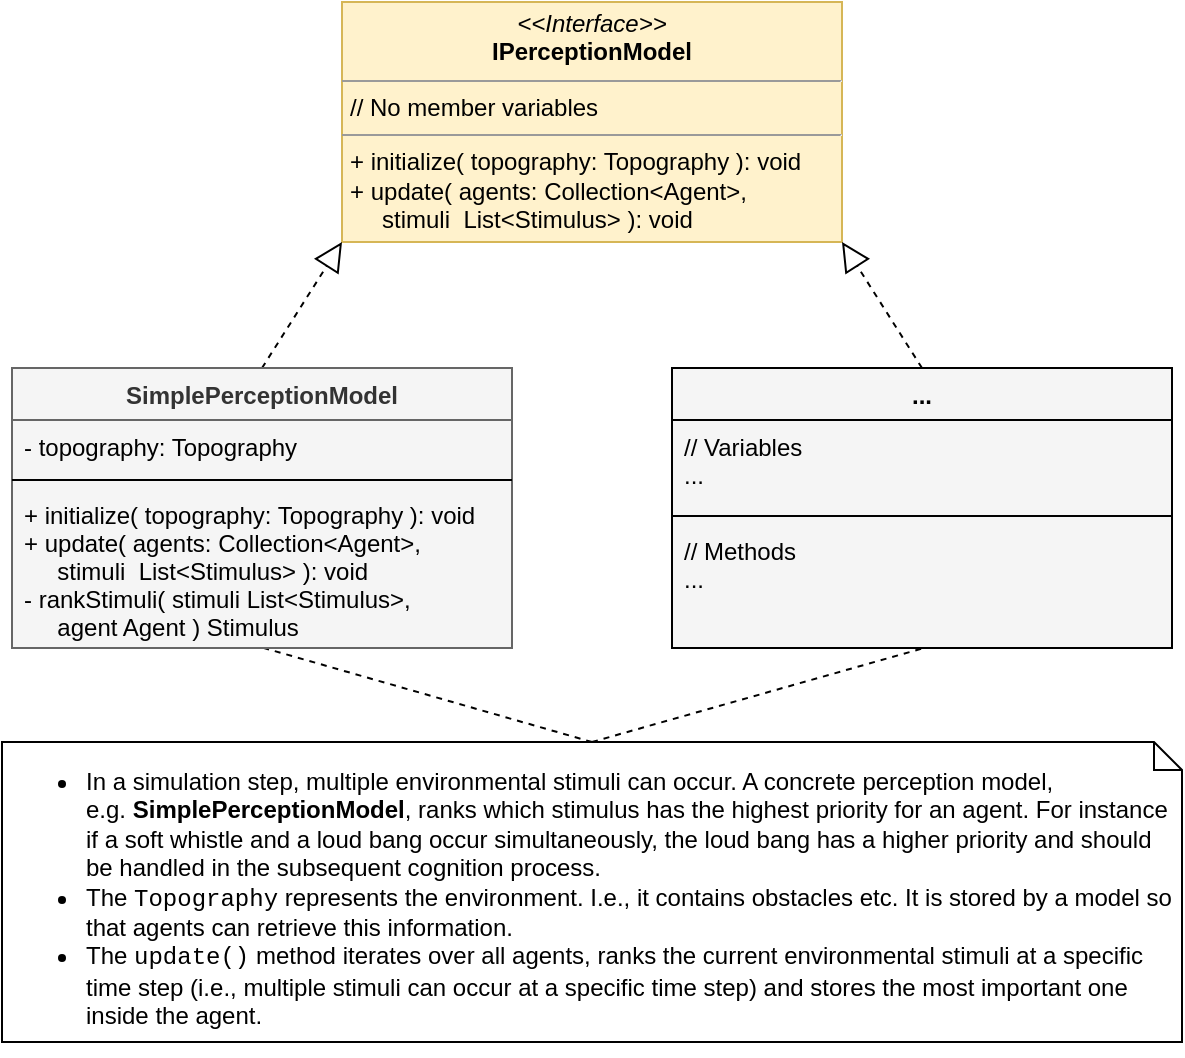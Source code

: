 <mxfile version="13.0.3" type="device"><diagram id="C5RBs43oDa-KdzZeNtuy" name="Page-1"><mxGraphModel dx="1088" dy="801" grid="0" gridSize="10" guides="1" tooltips="1" connect="1" arrows="1" fold="1" page="1" pageScale="1" pageWidth="827" pageHeight="1169" math="0" shadow="0"><root><mxCell id="WIyWlLk6GJQsqaUBKTNV-0"/><mxCell id="WIyWlLk6GJQsqaUBKTNV-1" parent="WIyWlLk6GJQsqaUBKTNV-0"/><mxCell id="-eVlGmoDKhHX-nlaCf8Y-2" value="&lt;p style=&quot;margin: 4px 0px 0px ; text-align: center&quot;&gt;&lt;i&gt;&amp;lt;&amp;lt;Interface&amp;gt;&amp;gt;&lt;/i&gt;&lt;br&gt;&lt;b&gt;IPerceptionModel&lt;/b&gt;&lt;/p&gt;&lt;hr size=&quot;1&quot;&gt;&lt;p style=&quot;margin: 0px 0px 0px 4px&quot;&gt;// No member variables&lt;/p&gt;&lt;hr size=&quot;1&quot;&gt;&lt;p style=&quot;margin: 0px 0px 0px 4px&quot;&gt;+ initialize( topography: Topography ): void&lt;/p&gt;&lt;p style=&quot;margin: 0px 0px 0px 4px&quot;&gt;+ update( agents: Collection&amp;lt;Agent&amp;gt;,&lt;/p&gt;&amp;nbsp; &amp;nbsp; &amp;nbsp; stimuli&amp;nbsp;&amp;nbsp;&lt;span&gt;List&amp;lt;Stimulus&amp;gt;&amp;nbsp;&lt;/span&gt;&lt;span&gt;): void&lt;/span&gt;" style="verticalAlign=top;align=left;overflow=fill;fontSize=12;fontFamily=Helvetica;html=1;noLabel=0;comic=0;imageVerticalAlign=top;fillColor=#fff2cc;strokeColor=#d6b656;" parent="WIyWlLk6GJQsqaUBKTNV-1" vertex="1"><mxGeometry x="289" y="200" width="250" height="120" as="geometry"/></mxCell><mxCell id="-eVlGmoDKhHX-nlaCf8Y-19" value="" style="endArrow=block;dashed=1;endFill=0;endSize=12;html=1;entryX=0;entryY=1;entryDx=0;entryDy=0;exitX=0.5;exitY=0;exitDx=0;exitDy=0;" parent="WIyWlLk6GJQsqaUBKTNV-1" source="-eVlGmoDKhHX-nlaCf8Y-7" target="-eVlGmoDKhHX-nlaCf8Y-2" edge="1"><mxGeometry width="160" relative="1" as="geometry"><mxPoint x="124" y="630" as="sourcePoint"/><mxPoint x="284" y="630" as="targetPoint"/></mxGeometry></mxCell><mxCell id="-eVlGmoDKhHX-nlaCf8Y-20" value="" style="endArrow=block;dashed=1;endFill=0;endSize=12;html=1;exitX=0.5;exitY=0;exitDx=0;exitDy=0;entryX=1;entryY=1;entryDx=0;entryDy=0;" parent="WIyWlLk6GJQsqaUBKTNV-1" source="-eVlGmoDKhHX-nlaCf8Y-11" target="-eVlGmoDKhHX-nlaCf8Y-2" edge="1"><mxGeometry width="160" relative="1" as="geometry"><mxPoint x="429" y="380" as="sourcePoint"/><mxPoint x="424" y="330" as="targetPoint"/></mxGeometry></mxCell><mxCell id="-eVlGmoDKhHX-nlaCf8Y-22" value="&lt;ul&gt;&lt;li&gt;In a simulation step, multiple environmental stimuli can occur. A concrete perception model, e.g.&amp;nbsp;&lt;b&gt;SimplePerceptionModel&lt;/b&gt;, ranks&amp;nbsp;which stimulus has the highest priority for an agent. For instance if a soft whistle and a loud bang occur simultaneously, the loud bang has a higher priority and should be handled in the subsequent cognition process.&lt;/li&gt;&lt;li&gt;The&amp;nbsp;&lt;font face=&quot;Courier New&quot;&gt;Topography&lt;/font&gt;&amp;nbsp;represents the environment. I.e., it contains obstacles etc. It is stored by a model so that agents can retrieve this information.&lt;/li&gt;&lt;li&gt;The&amp;nbsp;&lt;font face=&quot;Courier New&quot;&gt;update()&lt;/font&gt;&amp;nbsp;method iterates over all agents, ranks the current environmental stimuli at a specific time step (i.e., multiple stimuli can occur at a specific time step) and stores the most important one inside the agent.&lt;/li&gt;&lt;/ul&gt;" style="shape=note;whiteSpace=wrap;html=1;size=14;verticalAlign=top;align=left;spacingTop=-6;" parent="WIyWlLk6GJQsqaUBKTNV-1" vertex="1"><mxGeometry x="119" y="570" width="590" height="150" as="geometry"/></mxCell><mxCell id="8jLOj5PfUyq43_McaOSu-9" value="" style="endArrow=none;dashed=1;html=1;exitX=0.5;exitY=0;exitDx=0;exitDy=0;exitPerimeter=0;entryX=0.504;entryY=1;entryDx=0;entryDy=0;entryPerimeter=0;" parent="WIyWlLk6GJQsqaUBKTNV-1" source="-eVlGmoDKhHX-nlaCf8Y-22" target="-eVlGmoDKhHX-nlaCf8Y-10" edge="1"><mxGeometry width="50" height="50" relative="1" as="geometry"><mxPoint x="577" y="160" as="sourcePoint"/><mxPoint x="300" y="209" as="targetPoint"/></mxGeometry></mxCell><mxCell id="8jLOj5PfUyq43_McaOSu-10" value="" style="endArrow=none;dashed=1;html=1;exitX=0.5;exitY=0;exitDx=0;exitDy=0;exitPerimeter=0;entryX=0.504;entryY=1;entryDx=0;entryDy=0;entryPerimeter=0;" parent="WIyWlLk6GJQsqaUBKTNV-1" source="-eVlGmoDKhHX-nlaCf8Y-22" target="-eVlGmoDKhHX-nlaCf8Y-14" edge="1"><mxGeometry width="50" height="50" relative="1" as="geometry"><mxPoint x="424" y="580" as="sourcePoint"/><mxPoint x="260" y="540" as="targetPoint"/></mxGeometry></mxCell><mxCell id="-eVlGmoDKhHX-nlaCf8Y-7" value="SimplePerceptionModel" style="swimlane;fontStyle=1;align=center;verticalAlign=top;childLayout=stackLayout;horizontal=1;startSize=26;horizontalStack=0;resizeParent=1;resizeParentMax=0;resizeLast=0;collapsible=1;marginBottom=0;autosize=0;fixDash=0;swimlaneFillColor=#F5F5F5;fillColor=#f5f5f5;strokeColor=#666666;fontColor=#333333;" parent="WIyWlLk6GJQsqaUBKTNV-1" vertex="1"><mxGeometry x="124" y="383" width="250" height="140" as="geometry"><mxRectangle x="210" y="430" width="190" height="26" as="alternateBounds"/></mxGeometry></mxCell><mxCell id="-eVlGmoDKhHX-nlaCf8Y-8" value="- topography: Topography" style="text;strokeColor=none;fillColor=none;align=left;verticalAlign=top;spacingLeft=4;spacingRight=4;overflow=hidden;rotatable=0;points=[[0,0.5],[1,0.5]];portConstraint=eastwest;" parent="-eVlGmoDKhHX-nlaCf8Y-7" vertex="1"><mxGeometry y="26" width="250" height="26" as="geometry"/></mxCell><mxCell id="-eVlGmoDKhHX-nlaCf8Y-9" value="" style="line;strokeWidth=1;fillColor=none;align=left;verticalAlign=middle;spacingTop=-1;spacingLeft=3;spacingRight=3;rotatable=0;labelPosition=right;points=[];portConstraint=eastwest;" parent="-eVlGmoDKhHX-nlaCf8Y-7" vertex="1"><mxGeometry y="52" width="250" height="8" as="geometry"/></mxCell><mxCell id="-eVlGmoDKhHX-nlaCf8Y-10" value="+ initialize( topography: Topography ): void&#10;+ update( agents: Collection&lt;Agent&gt;,&#10;     stimuli  List&lt;Stimulus&gt; ): void&#10;- rankStimuli( stimuli List&lt;Stimulus&gt;,&#10;     agent Agent ) Stimulus" style="text;strokeColor=none;fillColor=none;align=left;verticalAlign=top;spacingLeft=4;spacingRight=4;overflow=hidden;rotatable=0;points=[[0,0.5],[1,0.5]];portConstraint=eastwest;" parent="-eVlGmoDKhHX-nlaCf8Y-7" vertex="1"><mxGeometry y="60" width="250" height="80" as="geometry"/></mxCell><mxCell id="-eVlGmoDKhHX-nlaCf8Y-11" value="..." style="swimlane;fontStyle=1;align=center;verticalAlign=top;childLayout=stackLayout;horizontal=1;startSize=26;horizontalStack=0;resizeParent=1;resizeParentMax=0;resizeLast=0;collapsible=1;marginBottom=0;autosize=0;fixDash=0;noLabel=0;swimlaneFillColor=#F5F5F5;fillColor=#F5F5F5;" parent="WIyWlLk6GJQsqaUBKTNV-1" vertex="1"><mxGeometry x="454" y="383" width="250" height="140" as="geometry"><mxRectangle x="210" y="430" width="190" height="26" as="alternateBounds"/></mxGeometry></mxCell><mxCell id="-eVlGmoDKhHX-nlaCf8Y-12" value="// Variables&#10;..." style="text;strokeColor=none;fillColor=none;align=left;verticalAlign=top;spacingLeft=4;spacingRight=4;overflow=hidden;rotatable=0;points=[[0,0.5],[1,0.5]];portConstraint=eastwest;" parent="-eVlGmoDKhHX-nlaCf8Y-11" vertex="1"><mxGeometry y="26" width="250" height="44" as="geometry"/></mxCell><mxCell id="-eVlGmoDKhHX-nlaCf8Y-13" value="" style="line;strokeWidth=1;fillColor=none;align=left;verticalAlign=middle;spacingTop=-1;spacingLeft=3;spacingRight=3;rotatable=0;labelPosition=right;points=[];portConstraint=eastwest;" parent="-eVlGmoDKhHX-nlaCf8Y-11" vertex="1"><mxGeometry y="70" width="250" height="8" as="geometry"/></mxCell><mxCell id="-eVlGmoDKhHX-nlaCf8Y-14" value="// Methods&#10;..." style="text;strokeColor=none;fillColor=none;align=left;verticalAlign=top;spacingLeft=4;spacingRight=4;overflow=hidden;rotatable=0;points=[[0,0.5],[1,0.5]];portConstraint=eastwest;" parent="-eVlGmoDKhHX-nlaCf8Y-11" vertex="1"><mxGeometry y="78" width="250" height="62" as="geometry"/></mxCell></root></mxGraphModel></diagram></mxfile>